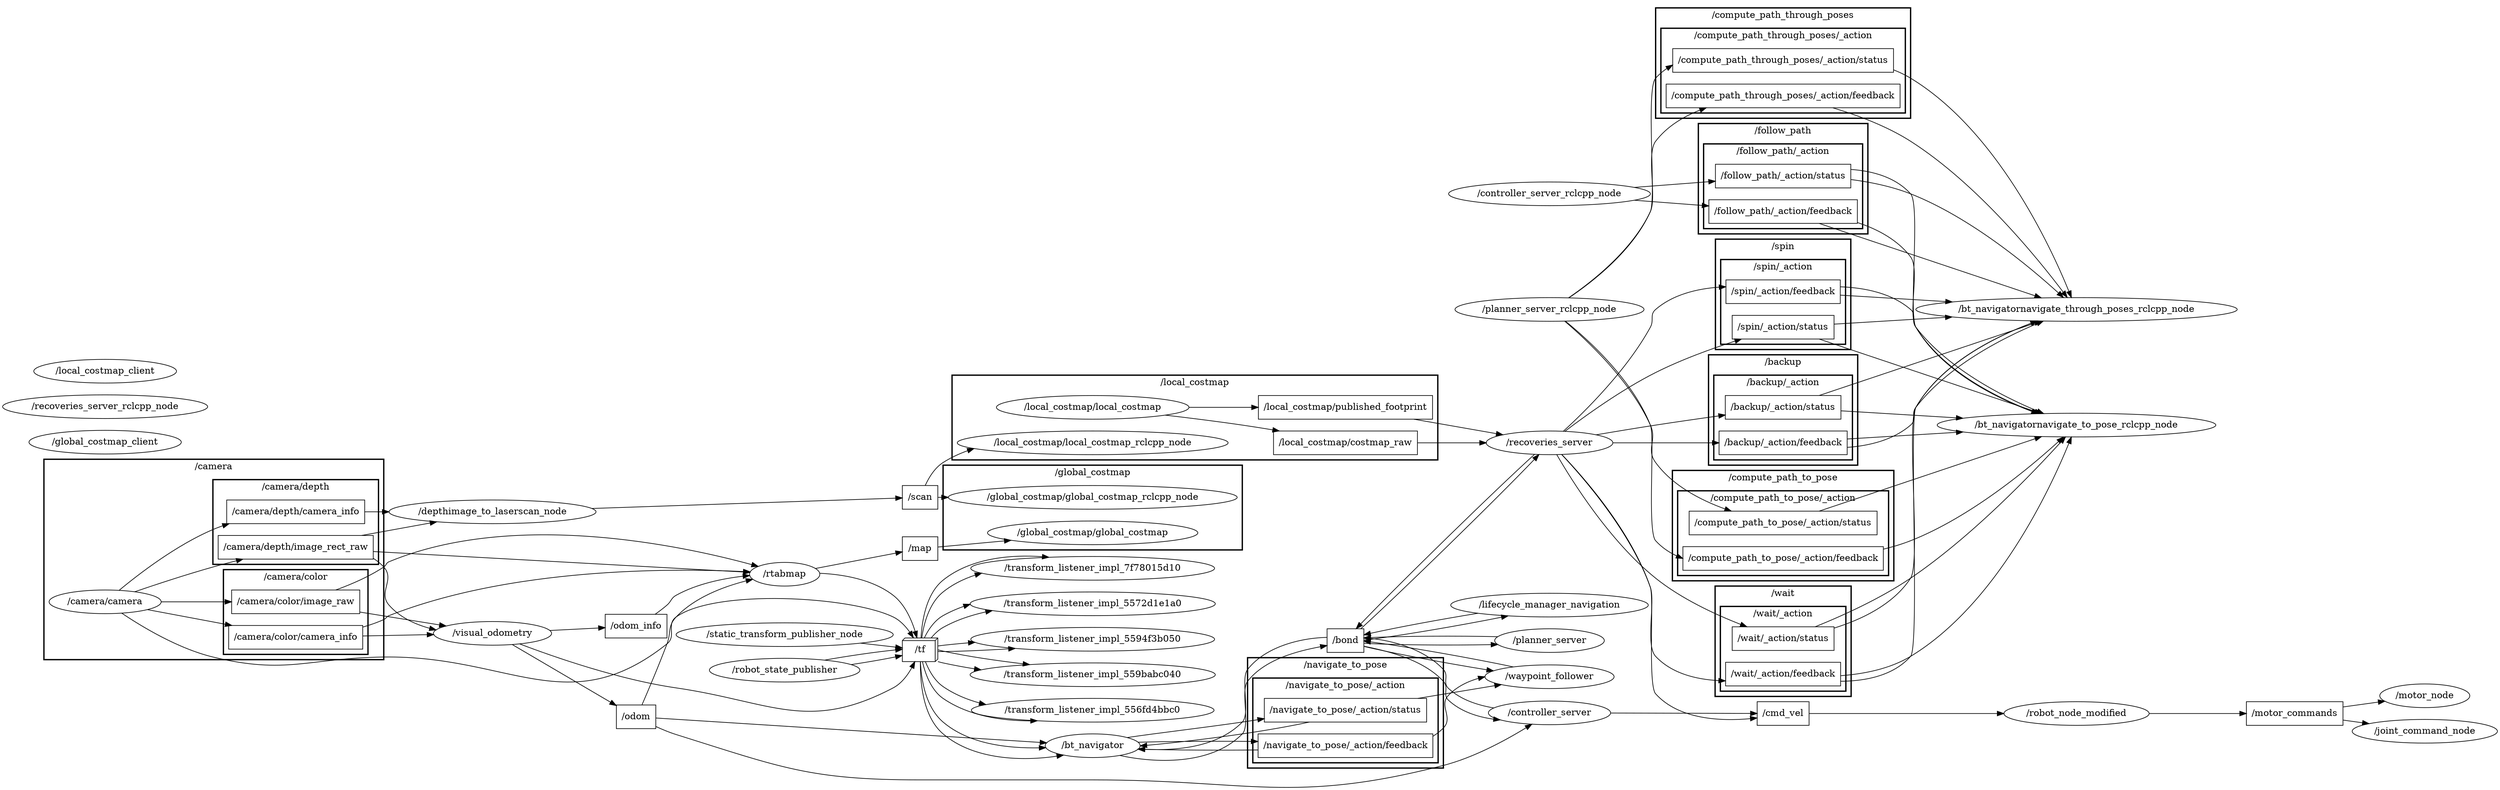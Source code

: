digraph graphname {
	graph [bb="0,0,3795.6,1399.3",
		compound=True,
		rank=same,
		rankdir=LR,
		ranksep=0.2
	];
	node [label="\N"];
	subgraph cluster___navigate_to_pose {
		graph [bb="1894.1,100.25,2192.1,268.25",
			compound=True,
			label="/navigate_to_pose",
			lheight=0.21,
			lp="2043.1,256.75",
			lwidth=1.76,
			rank=same,
			rankdir=LR,
			ranksep=0.2,
			style=bold
		];
		subgraph cluster___navigate_to_pose___action {
			graph [bb="1902.1,108.25,2184.1,237.25",
				compound=True,
				label="/navigate_to_pose/_action",
				lheight=0.21,
				lp="2043.1,225.75",
				lwidth=2.53,
				rank=same,
				rankdir=LR,
				ranksep=0.2,
				style=bold
			];
			t___navigate_to_pose___action__status	[URL=topic_3A__navigate_to_pose___action__status,
				height=0.5,
				label="/navigate_to_pose/_action/status",
				pos="2043.1,188.25",
				shape=box,
				tooltip="topic:/navigate_to_pose/_action/status",
				width=3.4306];
			t___navigate_to_pose___action__feedback	[URL=topic_3A__navigate_to_pose___action__feedback,
				height=0.5,
				label="/navigate_to_pose/_action/feedback",
				pos="2043.1,134.25",
				shape=box,
				tooltip="topic:/navigate_to_pose/_action/feedback",
				width=3.6944];
		}
	}
	subgraph cluster___backup {
		graph [bb="2595.3,519.25,2822.3,687.25",
			compound=True,
			label="/backup",
			lheight=0.21,
			lp="2708.8,675.75",
			lwidth=0.78,
			rank=same,
			rankdir=LR,
			ranksep=0.2,
			style=bold
		];
		subgraph cluster___backup___action {
			graph [bb="2603.3,527.25,2814.3,656.25",
				compound=True,
				label="/backup/_action",
				lheight=0.21,
				lp="2708.8,644.75",
				lwidth=1.54,
				rank=same,
				rankdir=LR,
				ranksep=0.2,
				style=bold
			];
			t___backup___action__status	[URL=topic_3A__backup___action__status,
				height=0.5,
				label="/backup/_action/status",
				pos="2708.8,607.25",
				shape=box,
				tooltip="topic:/backup/_action/status",
				width=2.4444];
			t___backup___action__feedback	[URL=topic_3A__backup___action__feedback,
				height=0.5,
				label="/backup/_action/feedback",
				pos="2708.8,553.25",
				shape=box,
				tooltip="topic:/backup/_action/feedback",
				width=2.7083];
		}
	}
	subgraph cluster___camera {
		graph [bb="62.844,283.25,579.97,588.25",
			compound=True,
			label="/camera",
			lheight=0.21,
			lp="321.41,576.75",
			lwidth=0.81,
			rank=same,
			rankdir=LR,
			ranksep=0.2,
			style=bold
		];
		subgraph cluster___camera__color {
			graph [bb="335.97,291.25,555.97,420.25",
				compound=True,
				label="/camera/color",
				lheight=0.21,
				lp="445.97,408.75",
				lwidth=1.35,
				rank=same,
				rankdir=LR,
				ranksep=0.2,
				style=bold
			];
			t___camera__color__camera_info	[URL=topic_3A__camera__color__camera_info,
				height=0.5,
				label="/camera/color/camera_info",
				pos="445.97,317.25",
				shape=box,
				tooltip="topic:/camera/color/camera_info",
				width=2.8333];
			t___camera__color__image_raw	[URL=topic_3A__camera__color__image_raw,
				height=0.5,
				label="/camera/color/image_raw",
				pos="445.97,371.25",
				shape=box,
				tooltip="topic:/camera/color/image_raw",
				width=2.7083];
		}
		subgraph cluster___camera__depth {
			graph [bb="319.97,428.25,571.97,557.25",
				compound=True,
				label="/camera/depth",
				lheight=0.21,
				lp="445.97,545.75",
				lwidth=1.43,
				rank=same,
				rankdir=LR,
				ranksep=0.2,
				style=bold
			];
			t___camera__depth__image_rect_raw	[URL=topic_3A__camera__depth__image_rect_raw,
				height=0.5,
				label="/camera/depth/image_rect_raw",
				pos="445.97,454.25",
				shape=box,
				tooltip="topic:/camera/depth/image_rect_raw",
				width=3.2778];
			t___camera__depth__camera_info	[URL=topic_3A__camera__depth__camera_info,
				height=0.5,
				label="/camera/depth/camera_info",
				pos="445.97,508.25",
				shape=box,
				tooltip="topic:/camera/depth/camera_info",
				width=2.9167];
		}
		n___camera__camera	[URL=__camera__camera,
			height=0.5,
			label="/camera/camera",
			pos="155.99,371.25",
			shape=ellipse,
			tooltip="/camera/camera",
			width=2.3651];
		n___camera__camera -> t___camera__color__camera_info	[edgetooltip="Publisher\nnode_name: /camera/camera\ntopic_name: /camera/color/camera_info\nQoS settings\n- reliability: reliable\n- durability: volatile\n- lifespan: 9223372036854775807 ns\n- deadline: 9223372036854775807 ns\n- liveliness: automatic\n- liveliness_lease_duration: 9223372036854775807 ns\n- avoid_ros_namespace_conventions: False",
			penwidth=1,
			pos="e,348.78,335.29 220.19,359.4 254.91,352.89 298.9,344.64 338.75,337.17"];
		n___camera__camera -> t___camera__color__image_raw	[edgetooltip="Publisher\nnode_name: /camera/camera\ntopic_name: /camera/color/image_raw\nQoS settings\n- reliability: reliable\n- durability: volatile\n- lifespan: 9223372036854775807 ns\n- deadline: 9223372036854775807 ns\n- liveliness: automatic\n- liveliness_lease_duration: 9223372036854775807 ns\n- avoid_ros_namespace_conventions: False",
			penwidth=1,
			pos="e,348.36,371.25 241.45,371.25 271.7,371.25 306.2,371.25 338.1,371.25"];
		n___camera__camera -> t___camera__depth__image_rect_raw	[edgetooltip="Publisher\nnode_name: /camera/camera\ntopic_name: /camera/depth/image_rect_raw\nQoS settings\n- reliability: reliable\n- durability: volatile\n- lifespan: 9223372036854775807 ns\n- deadline: 9223372036854775807 ns\n- liveliness: automatic\n- liveliness_lease_duration: 9223372036854775807 ns\n- avoid_ros_namespace_conventions: False",
			penwidth=1,
			pos="e,365.71,436.23 200.97,386.6 233.61,397.73 279.31,412.78 319.97,424.25 331.47,427.5 343.62,430.69 355.65,433.72"];
		n___camera__camera -> t___camera__depth__camera_info	[edgetooltip="Publisher\nnode_name: /camera/camera\ntopic_name: /camera/depth/camera_info\nQoS settings\n- reliability: reliable\n- durability: volatile\n- lifespan: 9223372036854775807 ns\n- deadline: 9223372036854775807 ns\n- liveliness: automatic\n- liveliness_lease_duration: 9223372036854775807 ns\n- avoid_ros_namespace_conventions: False",
			penwidth=1,
			pos="e,344.63,490.16 177.59,389.03 207.12,413.54 264.08,457.41 319.97,481.25 324.76,483.3 329.73,485.19 334.79,486.95"];
	}
	subgraph cluster___local_costmap {
		graph [bb="1444.4,497.25,2183.6,626.25",
			compound=True,
			label="/local_costmap",
			lheight=0.21,
			lp="1814,614.75",
			lwidth=1.46,
			rank=same,
			rankdir=LR,
			ranksep=0.2,
			style=bold
		];
		t___local_costmap__costmap_raw	[URL=topic_3A__local_costmap__costmap_raw,
			height=0.5,
			label="/local_costmap/costmap_raw",
			pos="2043.1,523.25",
			shape=box,
			tooltip="topic:/local_costmap/costmap_raw",
			width=3.0417];
		t___local_costmap__published_footprint	[URL=topic_3A__local_costmap__published_footprint,
			height=0.5,
			label="/local_costmap/published_footprint",
			pos="2043.1,577.25",
			shape=box,
			tooltip="topic:/local_costmap/published_footprint",
			width=3.6806];
		n___local_costmap__local_costmap	[URL=__local_costmap__local_costmap,
			height=0.5,
			label="/local_costmap/local_costmap",
			pos="1658.4,577.25",
			shape=ellipse,
			tooltip="/local_costmap/local_costmap",
			width=4.0621];
		n___local_costmap__local_costmap -> t___local_costmap__costmap_raw	[edgetooltip="Publisher\nnode_name: /local_costmap/local_costmap\ntopic_name: /local_costmap/costmap_raw\nQoS settings\n- reliability: reliable\n- durability: transient_local\n- lifespan: 9223372036854775807 ns\n- deadline: 9223372036854775807 ns\n- liveliness: automatic\n- liveliness_lease_duration: 9223372036854775807 ns\n- avoid_ros_namespace_conventions: False",
			penwidth=1,
			pos="e,1942.3,541.32 1768.8,565.41 1806.1,561.05 1847.9,555.82 1886.1,550.25 1901,548.07 1916.7,545.58 1932.2,543.02"];
		n___local_costmap__local_costmap -> t___local_costmap__published_footprint	[edgetooltip="Publisher\nnode_name: /local_costmap/local_costmap\ntopic_name: /local_costmap/published_footprint\nQoS settings\n- reliability: reliable\n- durability: volatile\n- lifespan: 9223372036854775807 ns\n- deadline: 9223372036854775807 ns\n- liveliness: automatic\n- liveliness_lease_duration: 9223372036854775807 ns\n- avoid_ros_namespace_conventions: False",
			penwidth=1,
			pos="e,1910.3,577.25 1804.9,577.25 1836.2,577.25 1869.2,577.25 1900.3,577.25"];
		n___local_costmap__local_costmap_rclcpp_node	[URL=__local_costmap__local_costmap_rclcpp_node,
			height=0.5,
			label="/local_costmap/local_costmap_rclcpp_node",
			pos="1658.4,523.25",
			shape=ellipse,
			tooltip="/local_costmap/local_costmap_rclcpp_node",
			width=5.7231];
	}
	subgraph cluster___wait {
		graph [bb="2605.3,871.25,2812.3,1039.3",
			compound=True,
			label="/wait",
			lheight=0.21,
			lp="2708.8,1027.8",
			lwidth=0.50,
			rank=same,
			rankdir=LR,
			ranksep=0.2,
			style=bold
		];
		subgraph cluster___wait___action {
			graph [bb="2613.3,879.25,2804.3,1008.3",
				compound=True,
				label="/wait/_action",
				lheight=0.21,
				lp="2708.8,996.75",
				lwidth=1.26,
				rank=same,
				rankdir=LR,
				ranksep=0.2,
				style=bold
			];
			t___wait___action__status	[URL=topic_3A__wait___action__status,
				height=0.5,
				label="/wait/_action/status",
				pos="2708.8,959.25",
				shape=box,
				tooltip="topic:/wait/_action/status",
				width=2.1528];
			t___wait___action__feedback	[URL=topic_3A__wait___action__feedback,
				height=0.5,
				label="/wait/_action/feedback",
				pos="2708.8,905.25",
				shape=box,
				tooltip="topic:/wait/_action/feedback",
				width=2.4306];
		}
	}
	subgraph cluster___compute_path_through_poses {
		graph [bb="2514.8,695.25,2902.8,863.25",
			compound=True,
			label="/compute_path_through_poses",
			lheight=0.21,
			lp="2708.8,851.75",
			lwidth=3.01,
			rank=same,
			rankdir=LR,
			ranksep=0.2,
			style=bold
		];
		subgraph cluster___compute_path_through_poses___action {
			graph [bb="2522.8,703.25,2894.8,832.25",
				compound=True,
				label="/compute_path_through_poses/_action",
				lheight=0.21,
				lp="2708.8,820.75",
				lwidth=3.76,
				rank=same,
				rankdir=LR,
				ranksep=0.2,
				style=bold
			];
			t___compute_path_through_poses___action__status	[URL=topic_3A__compute_path_through_poses___action__status,
				height=0.5,
				label="/compute_path_through_poses/_action/status",
				pos="2708.8,783.25",
				shape=box,
				tooltip="topic:/compute_path_through_poses/_action/status",
				width=4.6667];
			t___compute_path_through_poses___action__feedback	[URL=topic_3A__compute_path_through_poses___action__feedback,
				height=0.5,
				label="/compute_path_through_poses/_action/feedback",
				pos="2708.8,729.25",
				shape=box,
				tooltip="topic:/compute_path_through_poses/_action/feedback",
				width=4.9444];
		}
	}
	subgraph cluster___follow_path {
		graph [bb="2579.8,1047.3,2837.8,1215.3",
			compound=True,
			label="/follow_path",
			lheight=0.21,
			lp="2708.8,1203.8",
			lwidth=1.21,
			rank=same,
			rankdir=LR,
			ranksep=0.2,
			style=bold
		];
		subgraph cluster___follow_path___action {
			graph [bb="2587.8,1055.3,2829.8,1184.3",
				compound=True,
				label="/follow_path/_action",
				lheight=0.21,
				lp="2708.8,1172.8",
				lwidth=1.97,
				rank=same,
				rankdir=LR,
				ranksep=0.2,
				style=bold
			];
			t___follow_path___action__status	[URL=topic_3A__follow_path___action__status,
				height=0.5,
				label="/follow_path/_action/status",
				pos="2708.8,1135.3",
				shape=box,
				tooltip="topic:/follow_path/_action/status",
				width=2.8611];
			t___follow_path___action__feedback	[URL=topic_3A__follow_path___action__feedback,
				height=0.5,
				label="/follow_path/_action/feedback",
				pos="2708.8,1081.3",
				shape=box,
				tooltip="topic:/follow_path/_action/feedback",
				width=3.1389];
		}
	}
	subgraph cluster___spin {
		graph [bb="2605.8,343.25,2811.8,511.25",
			compound=True,
			label="/spin",
			lheight=0.21,
			lp="2708.8,499.75",
			lwidth=0.49,
			rank=same,
			rankdir=LR,
			ranksep=0.2,
			style=bold
		];
		subgraph cluster___spin___action {
			graph [bb="2613.8,351.25,2803.8,480.25",
				compound=True,
				label="/spin/_action",
				lheight=0.21,
				lp="2708.8,468.75",
				lwidth=1.25,
				rank=same,
				rankdir=LR,
				ranksep=0.2,
				style=bold
			];
			t___spin___action__feedback	[URL=topic_3A__spin___action__feedback,
				height=0.5,
				label="/spin/_action/feedback",
				pos="2708.8,431.25",
				shape=box,
				tooltip="topic:/spin/_action/feedback",
				width=2.4167];
			t___spin___action__status	[URL=topic_3A__spin___action__status,
				height=0.5,
				label="/spin/_action/status",
				pos="2708.8,377.25",
				shape=box,
				tooltip="topic:/spin/_action/status",
				width=2.1528];
		}
	}
	subgraph cluster___compute_path_to_pose {
		graph [bb="2540.3,1223.3,2877.3,1391.3",
			compound=True,
			label="/compute_path_to_pose",
			lheight=0.21,
			lp="2708.8,1379.8",
			lwidth=2.31,
			rank=same,
			rankdir=LR,
			ranksep=0.2,
			style=bold
		];
		subgraph cluster___compute_path_to_pose___action {
			graph [bb="2548.3,1231.3,2869.3,1360.3",
				compound=True,
				label="/compute_path_to_pose/_action",
				lheight=0.21,
				lp="2708.8,1348.8",
				lwidth=3.07,
				rank=same,
				rankdir=LR,
				ranksep=0.2,
				style=bold
			];
			t___compute_path_to_pose___action__status	[URL=topic_3A__compute_path_to_pose___action__status,
				height=0.5,
				label="/compute_path_to_pose/_action/status",
				pos="2708.8,1311.3",
				shape=box,
				tooltip="topic:/compute_path_to_pose/_action/status",
				width=3.9722];
			t___compute_path_to_pose___action__feedback	[URL=topic_3A__compute_path_to_pose___action__feedback,
				height=0.5,
				label="/compute_path_to_pose/_action/feedback",
				pos="2708.8,1257.3",
				shape=box,
				tooltip="topic:/compute_path_to_pose/_action/feedback",
				width=4.2361];
		}
	}
	subgraph cluster___global_costmap {
		graph [bb="1430.7,360.25,1886.1,489.25",
			compound=True,
			label="/global_costmap",
			lheight=0.21,
			lp="1658.4,477.75",
			lwidth=1.60,
			rank=same,
			rankdir=LR,
			ranksep=0.2,
			style=bold
		];
		n___global_costmap__global_costmap	[URL=__global_costmap__global_costmap,
			height=0.5,
			label="/global_costmap/global_costmap",
			pos="1658.4,386.25",
			shape=ellipse,
			tooltip="/global_costmap/global_costmap",
			width=4.4413];
		n___global_costmap__global_costmap_rclcpp_node	[URL=__global_costmap__global_costmap_rclcpp_node,
			height=0.5,
			label="/global_costmap/global_costmap_rclcpp_node",
			pos="1658.4,440.25",
			shape=ellipse,
			tooltip="/global_costmap/global_costmap_rclcpp_node",
			width=6.1022];
	}
	n___bt_navigator	[URL=__bt_navigator,
		height=0.5,
		label="/bt_navigator",
		pos="1658.4,290.25",
		shape=ellipse,
		tooltip="/bt_navigator",
		width=2.004];
	t___navigate_to_pose___action__status -> n___bt_navigator	[edgetooltip="Subscription\nnode_name: /bt_navigator\ntopic_name: /navigate_to_pose/_action/status\nQoS settings\n- reliability: reliable\n- durability: transient_local\n- lifespan: 9223372036854775807 ns\n- deadline: 9223372036854775807 ns\n- liveliness: automatic\n- liveliness_lease_duration: 9223372036854775807 ns\n- avoid_ros_namespace_conventions: False",
		penwidth=1,
		pos="e,1720.6,280.99 1998.6,206.39 1968.1,221.77 1925.9,242.66 1886.1,254.25 1835.3,269.04 1775.9,275.74 1730.6,280.05"];
	n___waypoint_follower	[URL=__waypoint_follower,
		height=0.5,
		label="/waypoint_follower",
		pos="2353.5,186.25",
		shape=ellipse,
		tooltip="/waypoint_follower",
		width=2.7261];
	t___navigate_to_pose___action__status -> n___waypoint_follower	[edgetooltip="Subscription\nnode_name: /waypoint_follower\ntopic_name: /navigate_to_pose/_action/status\nQoS settings\n- reliability: reliable\n- durability: transient_local\n- lifespan: 9223372036854775807 ns\n- deadline: 9223372036854775807 ns\n- liveliness: automatic\n- liveliness_lease_duration: 9223372036854775807 ns\n- avoid_ros_namespace_conventions: False",
		penwidth=1,
		pos="e,2255.3,186.88 2166.8,187.46 2192.7,187.29 2219.7,187.11 2245,186.95"];
	t___navigate_to_pose___action__feedback -> n___bt_navigator	[edgetooltip="Subscription\nnode_name: /bt_navigator\ntopic_name: /navigate_to_pose/_action/feedback\nQoS settings\n- reliability: reliable\n- durability: volatile\n- lifespan: 9223372036854775807 ns\n- deadline: 9223372036854775807 ns\n- liveliness: automatic\n- liveliness_lease_duration: 9223372036854775807 ns\n- avoid_ros_namespace_conventions: False",
		penwidth=1,
		pos="e,1727.6,295.42 1910,138.86 1904.2,142.59 1898.8,147.02 1894.1,152.25 1878.8,169.13 1901.8,237.86 1886.1,254.25 1848.8,293.09 1787.2,298.31 1737.6,296"];
	t___navigate_to_pose___action__feedback -> n___waypoint_follower	[edgetooltip="Subscription\nnode_name: /waypoint_follower\ntopic_name: /navigate_to_pose/_action/feedback\nQoS settings\n- reliability: reliable\n- durability: volatile\n- lifespan: 9223372036854775807 ns\n- deadline: 9223372036854775807 ns\n- liveliness: automatic\n- liveliness_lease_duration: 9223372036854775807 ns\n- avoid_ros_namespace_conventions: False",
		penwidth=1,
		pos="e,2280.5,174.12 2151.1,152.29 2190.2,158.89 2233.8,166.24 2270.4,172.41"];
	n___bt_navigatornavigate_to_pose_rclcpp_node	[URL=__bt_navigatornavigate_to_pose_rclcpp_node,
		height=0.5,
		label="/bt_navigatornavigate_to_pose_rclcpp_node",
		pos="3155.2,932.25",
		shape=ellipse,
		tooltip="/bt_navigatornavigate_to_pose_rclcpp_node",
		width=5.8856];
	t___backup___action__status -> n___bt_navigatornavigate_to_pose_rclcpp_node	[edgetooltip="Subscription\nnode_name: /bt_navigatornavigate_to_pose_rclcpp_node\ntopic_name: /backup/_action/status\nQoS settings\n- reliability: reliable\n- durability: transient_local\n- lifespan: 9223372036854775807 ns\n- deadline: 9223372036854775807 ns\n- liveliness: automatic\n- liveliness_lease_duration: 9223372036854775807 ns\n- avoid_ros_namespace_conventions: False",
		penwidth=1,
		pos="e,3098.7,914.86 2789.8,625.33 2830.4,638.78 2876.5,661.54 2902.8,699.25 2924.3,729.98 2891,751.44 2910.8,783.25 2951.4,848.2 3031.7,889.04 3089,911.2"];
	n___bt_navigatornavigate_through_poses_rclcpp_node	[URL=__bt_navigatornavigate_through_poses_rclcpp_node,
		height=0.5,
		label="/bt_navigatornavigate_through_poses_rclcpp_node",
		pos="3155.2,756.25",
		shape=ellipse,
		tooltip="/bt_navigatornavigate_through_poses_rclcpp_node",
		width=6.7883];
	t___backup___action__status -> n___bt_navigatornavigate_through_poses_rclcpp_node	[edgetooltip="Subscription\nnode_name: /bt_navigatornavigate_through_poses_rclcpp_node\ntopic_name: /backup/_action/status\nQoS settings\n- reliability: reliable\n- durability: transient_local\n- lifespan: 9223372036854775807 ns\n- deadline: 9223372036854775807 ns\n- liveliness: automatic\n- liveliness_lease_duration: 9223372036854775807 ns\n- avoid_ros_namespace_conventions: False",
		penwidth=1,
		pos="e,3101.6,738.6 2763.9,625.37 2846.7,653.15 3004.6,706.09 3092.1,735.41"];
	t___backup___action__feedback -> n___bt_navigatornavigate_to_pose_rclcpp_node	[edgetooltip="Subscription\nnode_name: /bt_navigatornavigate_to_pose_rclcpp_node\ntopic_name: /backup/_action/feedback\nQoS settings\n- reliability: reliable\n- durability: volatile\n- lifespan: 9223372036854775807 ns\n- deadline: 9223372036854775807 ns\n- liveliness: automatic\n- liveliness_lease_duration: 9223372036854775807 ns\n- avoid_ros_namespace_conventions: False",
		penwidth=1,
		pos="e,3096.8,914.93 2806.4,542.82 2841.7,544.51 2878.8,553.73 2902.8,580.25 2918,596.99 2899.4,763.78 2910.8,783.25 2949.4,849.04 3029.6,889.58 3087.4,911.45"];
	t___backup___action__feedback -> n___bt_navigatornavigate_through_poses_rclcpp_node	[edgetooltip="Subscription\nnode_name: /bt_navigatornavigate_through_poses_rclcpp_node\ntopic_name: /backup/_action/feedback\nQoS settings\n- reliability: reliable\n- durability: volatile\n- lifespan: 9223372036854775807 ns\n- deadline: 9223372036854775807 ns\n- liveliness: automatic\n- liveliness_lease_duration: 9223372036854775807 ns\n- avoid_ros_namespace_conventions: False",
		penwidth=1,
		pos="e,3135.3,738.08 2806.4,557.77 2837.9,561.59 2872.6,568.36 2902.8,580.25 2994.3,616.25 3084.5,691.79 3127.8,731.17"];
	n___visual_odometry	[URL=__visual_odometry,
		height=0.5,
		label="/visual_odometry",
		pos="745.26,328.25",
		shape=ellipse,
		tooltip="/visual_odometry",
		width=2.4914];
	t___camera__color__camera_info -> n___visual_odometry	[edgetooltip="Subscription\nnode_name: /visual_odometry\ntopic_name: /camera/color/camera_info\nQoS settings\n- reliability: reliable\n- durability: volatile\n- lifespan: 9223372036854775807 ns\n- deadline: 9223372036854775807 ns\n- liveliness: automatic\n- liveliness_lease_duration: 9223372036854775807 ns\n- avoid_ros_namespace_conventions: False",
		penwidth=1,
		pos="e,656.88,325.02 548.03,320.99 579.93,322.17 615.1,323.47 646.74,324.64"];
	n___rtabmap	[URL=__rtabmap,
		height=0.5,
		label="/rtabmap",
		pos="1189.6,386.25",
		shape=ellipse,
		tooltip="/rtabmap",
		width=1.4804];
	t___camera__color__camera_info -> n___rtabmap	[edgetooltip="Subscription\nnode_name: /rtabmap\ntopic_name: /camera/color/camera_info\nQoS settings\n- reliability: reliable\n- durability: volatile\n- lifespan: 9223372036854775807 ns\n- deadline: 9223372036854775807 ns\n- liveliness: automatic\n- liveliness_lease_duration: 9223372036854775807 ns\n- avoid_ros_namespace_conventions: False",
		penwidth=1,
		pos="e,1136.9,389.17 548.17,329.42 559.39,333.17 570.26,338.01 579.97,344.25 585.06,347.52 582.66,352.37 587.97,355.25 679.45,404.85 992.57,396.01 1126.8,389.66"];
	t___camera__color__image_raw -> n___visual_odometry	[edgetooltip="Subscription\nnode_name: /visual_odometry\ntopic_name: /camera/color/image_raw\nQoS settings\n- reliability: reliable\n- durability: volatile\n- lifespan: 9223372036854775807 ns\n- deadline: 9223372036854775807 ns\n- liveliness: automatic\n- liveliness_lease_duration: 9223372036854775807 ns\n- avoid_ros_namespace_conventions: False",
		penwidth=1,
		pos="e,671.77,338.74 543.49,357.29 581.62,351.78 624.98,345.51 661.62,340.21"];
	t___camera__color__image_raw -> n___rtabmap	[edgetooltip="Subscription\nnode_name: /rtabmap\ntopic_name: /camera/color/image_raw\nQoS settings\n- reliability: reliable\n- durability: volatile\n- lifespan: 9223372036854775807 ns\n- deadline: 9223372036854775807 ns\n- liveliness: automatic\n- liveliness_lease_duration: 9223372036854775807 ns\n- avoid_ros_namespace_conventions: False",
		penwidth=1,
		pos="e,1138.6,391.61 520.45,389.3 542.06,393.81 565.84,398 587.97,400.25 785.01,420.31 1020.2,402.91 1128.5,392.59"];
	t___camera__depth__image_rect_raw -> n___visual_odometry	[edgetooltip="Subscription\nnode_name: /visual_odometry\ntopic_name: /camera/depth/image_rect_raw\nQoS settings\n- reliability: reliable\n- durability: volatile\n- lifespan: 9223372036854775807 ns\n- deadline: 9223372036854775807 ns\n- liveliness: automatic\n- liveliness_lease_duration: 9223372036854775807 ns\n- avoid_ros_namespace_conventions: False",
		penwidth=1,
		pos="e,699.28,343.87 559.62,436.19 566.82,432.84 573.69,428.9 579.97,424.25 585.73,419.99 582.81,415.23 587.97,410.25 616.98,382.27 657.43,361.4 689.91,347.72"];
	t___camera__depth__image_rect_raw -> n___rtabmap	[edgetooltip="Subscription\nnode_name: /rtabmap\ntopic_name: /camera/depth/image_rect_raw\nQoS settings\n- reliability: reliable\n- durability: volatile\n- lifespan: 9223372036854775807 ns\n- deadline: 9223372036854775807 ns\n- liveliness: automatic\n- liveliness_lease_duration: 9223372036854775807 ns\n- avoid_ros_namespace_conventions: False",
		penwidth=1,
		pos="e,1137.7,390.92 564.08,443.52 723.89,428.86 1004.5,403.14 1127.7,391.84"];
	n___depthimage_to_laserscan_node	[URL=__depthimage_to_laserscan_node,
		height=0.5,
		label="/depthimage_to_laserscan_node",
		pos="745.26,508.25",
		shape=ellipse,
		tooltip="/depthimage_to_laserscan_node",
		width=4.3691];
	t___camera__depth__image_rect_raw -> n___depthimage_to_laserscan_node	[edgetooltip="Subscription\nnode_name: /depthimage_to_laserscan_node\ntopic_name: /camera/depth/image_rect_raw\nQoS settings\n- reliability: reliable\n- durability: volatile\n- lifespan: 9223372036854775807 ns\n- deadline: 9223372036854775807 ns\n- liveliness: automatic\n- liveliness_lease_duration: 9223372036854775807 ns\n- avoid_ros_namespace_conventions: False",
		penwidth=1,
		pos="e,660.34,493.01 546.38,472.31 579.88,478.39 617.14,485.16 650.21,491.17"];
	t___camera__depth__camera_info -> n___depthimage_to_laserscan_node	[edgetooltip="Subscription\nnode_name: /depthimage_to_laserscan_node\ntopic_name: /camera/depth/camera_info\nQoS settings\n- reliability: reliable\n- durability: volatile\n- lifespan: 9223372036854775807 ns\n- deadline: 9223372036854775807 ns\n- liveliness: automatic\n- liveliness_lease_duration: 9223372036854775807 ns\n- avoid_ros_namespace_conventions: False",
		penwidth=1,
		pos="e,587.9,508.25 551.37,508.25 560,508.25 568.85,508.25 577.78,508.25"];
	n_n__tf	[URL=topic_3A__tf,
		height=0.5,
		label="/tf",
		pos="1395.7,182.25",
		shape=box3d,
		tooltip="topic:/tf",
		width=0.75];
	n___camera__camera -> n_n__tf	[penwidth=1,
		pos="e,1385,164.08 178.08,353.66 251.25,294.47 502.93,106.25 744.26,106.25 744.26,106.25 744.26,106.25 964.54,106.25 1138.4,106.25 1200.3,53.35 1354.7,133.25 1364.5,138.33 1372.8,146.97 1379.2,155.59"];
	n___recoveries_server	[URL=__recoveries_server,
		height=0.5,
		label="/recoveries_server",
		pos="2353.5,523.25",
		shape=ellipse,
		tooltip="/recoveries_server",
		width=2.672];
	t___local_costmap__costmap_raw -> n___recoveries_server	[edgetooltip="Subscription\nnode_name: /recoveries_server\ntopic_name: /local_costmap/costmap_raw\nQoS settings\n- reliability: reliable\n- durability: transient_local\n- lifespan: 9223372036854775807 ns\n- deadline: 9223372036854775807 ns\n- liveliness: automatic\n- liveliness_lease_duration: 9223372036854775807 ns\n- avoid_ros_namespace_conventions: False",
		penwidth=1,
		pos="e,2257,523.25 2152.8,523.25 2183.3,523.25 2216.5,523.25 2246.8,523.25"];
	t___local_costmap__published_footprint -> n___recoveries_server	[edgetooltip="Subscription\nnode_name: /recoveries_server\ntopic_name: /local_costmap/published_footprint\nQoS settings\n- reliability: reliable\n- durability: volatile\n- lifespan: 9223372036854775807 ns\n- deadline: 9223372036854775807 ns\n- liveliness: automatic\n- liveliness_lease_duration: 9223372036854775807 ns\n- avoid_ros_namespace_conventions: False",
		penwidth=1,
		pos="e,2282.5,535.5 2147.2,559.2 2188,552.05 2234.2,543.96 2272.5,537.26"];
	t___wait___action__status -> n___bt_navigatornavigate_to_pose_rclcpp_node	[edgetooltip="Subscription\nnode_name: /bt_navigatornavigate_to_pose_rclcpp_node\ntopic_name: /wait/_action/status\nQoS settings\n- reliability: reliable\n- durability: transient_local\n- lifespan: 9223372036854775807 ns\n- deadline: 9223372036854775807 ns\n- liveliness: automatic\n- liveliness_lease_duration: 9223372036854775807 ns\n- avoid_ros_namespace_conventions: False",
		penwidth=1,
		pos="e,2982.3,942.7 2786.5,954.6 2837.6,951.49 2907.1,947.27 2972,943.33"];
	t___wait___action__status -> n___bt_navigatornavigate_through_poses_rclcpp_node	[edgetooltip="Subscription\nnode_name: /bt_navigatornavigate_through_poses_rclcpp_node\ntopic_name: /wait/_action/status\nQoS settings\n- reliability: reliable\n- durability: transient_local\n- lifespan: 9223372036854775807 ns\n- deadline: 9223372036854775807 ns\n- liveliness: automatic\n- liveliness_lease_duration: 9223372036854775807 ns\n- avoid_ros_namespace_conventions: False",
		penwidth=1,
		pos="e,3104.7,773.96 2786.5,966.95 2825.5,966.7 2871.3,959.41 2902.8,932.25 2912.3,924.09 2903.2,915.18 2910.8,905.25 2958.5,843.22 3039.9,801.03 3095.4,777.8"];
	t___wait___action__feedback -> n___bt_navigatornavigate_to_pose_rclcpp_node	[edgetooltip="Subscription\nnode_name: /bt_navigatornavigate_to_pose_rclcpp_node\ntopic_name: /wait/_action/feedback\nQoS settings\n- reliability: reliable\n- durability: volatile\n- lifespan: 9223372036854775807 ns\n- deadline: 9223372036854775807 ns\n- liveliness: automatic\n- liveliness_lease_duration: 9223372036854775807 ns\n- avoid_ros_namespace_conventions: False",
		penwidth=1,
		pos="e,2982.2,921.8 2796.6,910.52 2846.6,913.56 2911.4,917.5 2972.1,921.19"];
	t___wait___action__feedback -> n___bt_navigatornavigate_through_poses_rclcpp_node	[edgetooltip="Subscription\nnode_name: /bt_navigatornavigate_through_poses_rclcpp_node\ntopic_name: /wait/_action/feedback\nQoS settings\n- reliability: reliable\n- durability: volatile\n- lifespan: 9223372036854775807 ns\n- deadline: 9223372036854775807 ns\n- liveliness: automatic\n- liveliness_lease_duration: 9223372036854775807 ns\n- avoid_ros_namespace_conventions: False",
		penwidth=1,
		pos="e,3101.6,773.9 2763.9,887.13 2846.7,859.36 3004.6,806.42 3092.1,777.1"];
	t___compute_path_through_poses___action__status -> n___bt_navigatornavigate_through_poses_rclcpp_node	[edgetooltip="Subscription\nnode_name: /bt_navigatornavigate_through_poses_rclcpp_node\ntopic_name: /compute_path_through_poses/_action/status\nQoS settings\n- reliability: reliable\n- durability: transient_local\n- lifespan: 9223372036854775807 ns\n- deadline: 9223372036854775807 ns\n- liveliness: automatic\n- liveliness_lease_duration: 9223372036854775807 ns\n- avoid_ros_namespace_conventions: False",
		penwidth=1,
		pos="e,2966.3,767.67 2876.9,773.1 2902.8,771.53 2929.7,769.9 2956.2,768.29"];
	t___compute_path_through_poses___action__feedback -> n___bt_navigatornavigate_through_poses_rclcpp_node	[edgetooltip="Subscription\nnode_name: /bt_navigatornavigate_through_poses_rclcpp_node\ntopic_name: /compute_path_through_poses/_action/feedback\nQoS settings\n- reliability: reliable\n- durability: volatile\n- lifespan: 9223372036854775807 ns\n- deadline: 9223372036854775807 ns\n- liveliness: automatic\n- liveliness_lease_duration: 9223372036854775807 ns\n- avoid_ros_namespace_conventions: False",
		penwidth=1,
		pos="e,2966.2,744.83 2887.1,740.02 2909.7,741.4 2933,742.81 2956,744.21"];
	t___follow_path___action__status -> n___bt_navigatornavigate_to_pose_rclcpp_node	[edgetooltip="Subscription\nnode_name: /bt_navigatornavigate_to_pose_rclcpp_node\ntopic_name: /follow_path/_action/status\nQoS settings\n- reliability: reliable\n- durability: transient_local\n- lifespan: 9223372036854775807 ns\n- deadline: 9223372036854775807 ns\n- liveliness: automatic\n- liveliness_lease_duration: 9223372036854775807 ns\n- avoid_ros_namespace_conventions: False",
		penwidth=1,
		pos="e,3135.3,950.42 2812.3,1130 2842.2,1126.1 2874.5,1119.4 2902.8,1108.3 2994.3,1072.3 3084.5,996.72 3127.8,957.34"];
	t___follow_path___action__status -> n___bt_navigatornavigate_through_poses_rclcpp_node	[edgetooltip="Subscription\nnode_name: /bt_navigatornavigate_through_poses_rclcpp_node\ntopic_name: /follow_path/_action/status\nQoS settings\n- reliability: reliable\n- durability: transient_local\n- lifespan: 9223372036854775807 ns\n- deadline: 9223372036854775807 ns\n- liveliness: automatic\n- liveliness_lease_duration: 9223372036854775807 ns\n- avoid_ros_namespace_conventions: False",
		penwidth=1,
		pos="e,3096.3,773.76 2812,1145.4 2845.6,1143 2880.1,1133.4 2902.8,1108.3 2918,1091.5 2899.4,924.72 2910.8,905.25 2949.3,839.67 3029.1,799.18 3086.9,777.25"];
	t___follow_path___action__feedback -> n___bt_navigatornavigate_to_pose_rclcpp_node	[edgetooltip="Subscription\nnode_name: /bt_navigatornavigate_to_pose_rclcpp_node\ntopic_name: /follow_path/_action/feedback\nQoS settings\n- reliability: reliable\n- durability: volatile\n- lifespan: 9223372036854775807 ns\n- deadline: 9223372036854775807 ns\n- liveliness: automatic\n- liveliness_lease_duration: 9223372036854775807 ns\n- avoid_ros_namespace_conventions: False",
		penwidth=1,
		pos="e,3101.9,949.79 2763.9,1063.1 2846.8,1035.3 3005,982.28 3092.4,952.98"];
	t___follow_path___action__feedback -> n___bt_navigatornavigate_through_poses_rclcpp_node	[edgetooltip="Subscription\nnode_name: /bt_navigatornavigate_through_poses_rclcpp_node\ntopic_name: /follow_path/_action/feedback\nQoS settings\n- reliability: reliable\n- durability: volatile\n- lifespan: 9223372036854775807 ns\n- deadline: 9223372036854775807 ns\n- liveliness: automatic\n- liveliness_lease_duration: 9223372036854775807 ns\n- avoid_ros_namespace_conventions: False",
		penwidth=1,
		pos="e,3097.6,773.77 2822.1,1064.5 2852.8,1054.4 2883.1,1038.2 2902.8,1012.3 2917.3,993.29 2898.4,925.61 2910.8,905.25 2950.6,840.06 3030.8,799.35 3088.2,777.28"];
	t___spin___action__feedback -> n___bt_navigatornavigate_to_pose_rclcpp_node	[edgetooltip="Subscription\nnode_name: /bt_navigatornavigate_to_pose_rclcpp_node\ntopic_name: /spin/_action/feedback\nQoS settings\n- reliability: reliable\n- durability: volatile\n- lifespan: 9223372036854775807 ns\n- deadline: 9223372036854775807 ns\n- liveliness: automatic\n- liveliness_lease_duration: 9223372036854775807 ns\n- avoid_ros_namespace_conventions: False",
		penwidth=1,
		pos="e,3096.5,914.91 2792.8,449.32 2833.1,462.66 2878.1,485.33 2902.8,523.25 2918.6,547.45 2896.3,758.26 2910.8,783.25 2949.1,849.1 3029.1,889.59 3087,911.43"];
	t___spin___action__feedback -> n___bt_navigatornavigate_through_poses_rclcpp_node	[edgetooltip="Subscription\nnode_name: /bt_navigatornavigate_through_poses_rclcpp_node\ntopic_name: /spin/_action/feedback\nQoS settings\n- reliability: reliable\n- durability: volatile\n- lifespan: 9223372036854775807 ns\n- deadline: 9223372036854775807 ns\n- liveliness: automatic\n- liveliness_lease_duration: 9223372036854775807 ns\n- avoid_ros_namespace_conventions: False",
		penwidth=1,
		pos="e,3138.4,738.22 2757.6,449.27 2798,465.6 2856.6,491.89 2902.8,523.25 2996.6,586.89 3090,684.82 3131.7,730.78"];
	t___spin___action__status -> n___bt_navigatornavigate_to_pose_rclcpp_node	[edgetooltip="Subscription\nnode_name: /bt_navigatornavigate_to_pose_rclcpp_node\ntopic_name: /spin/_action/status\nQoS settings\n- reliability: reliable\n- durability: transient_local\n- lifespan: 9223372036854775807 ns\n- deadline: 9223372036854775807 ns\n- liveliness: automatic\n- liveliness_lease_duration: 9223372036854775807 ns\n- avoid_ros_namespace_conventions: False",
		penwidth=1,
		pos="e,3096,914.89 2786.7,366.42 2827.3,365.35 2874.5,372.39 2902.8,404.25 2916.8,420 2900.4,764.99 2910.8,783.25 2948.7,849.18 3028.6,889.61 3086.6,911.42"];
	t___spin___action__status -> n___bt_navigatornavigate_through_poses_rclcpp_node	[edgetooltip="Subscription\nnode_name: /bt_navigatornavigate_through_poses_rclcpp_node\ntopic_name: /spin/_action/status\nQoS settings\n- reliability: reliable\n- durability: transient_local\n- lifespan: 9223372036854775807 ns\n- deadline: 9223372036854775807 ns\n- liveliness: automatic\n- liveliness_lease_duration: 9223372036854775807 ns\n- avoid_ros_namespace_conventions: False",
		penwidth=1,
		pos="e,3147.4,738.08 2786.5,374.22 2823.9,376.02 2868.3,383.3 2902.8,404.25 3033.9,483.66 3115.7,660.08 3143.6,728.44"];
	t___compute_path_to_pose___action__status -> n___bt_navigatornavigate_to_pose_rclcpp_node	[edgetooltip="Subscription\nnode_name: /bt_navigatornavigate_to_pose_rclcpp_node\ntopic_name: /compute_path_to_pose/_action/status\nQoS settings\n- reliability: reliable\n- durability: transient_local\n- lifespan: 9223372036854775807 ns\n- deadline: 9223372036854775807 ns\n- liveliness: automatic\n- liveliness_lease_duration: 9223372036854775807 ns\n- avoid_ros_namespace_conventions: False",
		penwidth=1,
		pos="e,3147.4,950.42 2852,1304.9 2869.9,1300.3 2887.4,1293.6 2902.8,1284.3 3033.9,1204.8 3115.7,1028.4 3143.6,960.07"];
	t___compute_path_to_pose___action__feedback -> n___bt_navigatornavigate_to_pose_rclcpp_node	[edgetooltip="Subscription\nnode_name: /bt_navigatornavigate_to_pose_rclcpp_node\ntopic_name: /compute_path_to_pose/_action/feedback\nQoS settings\n- reliability: reliable\n- durability: volatile\n- lifespan: 9223372036854775807 ns\n- deadline: 9223372036854775807 ns\n- liveliness: automatic\n- liveliness_lease_duration: 9223372036854775807 ns\n- avoid_ros_namespace_conventions: False",
		penwidth=1,
		pos="e,3141.1,950.49 2784.5,1239.1 2821.8,1228 2866.7,1211.4 2902.8,1188.3 3004.5,1123.2 3096.3,1010 3134.9,958.74"];
	t___motor_commands	[URL=topic_3A__motor_commands,
		height=0.5,
		label="/motor_commands",
		pos="3487.1,317.25",
		shape=box,
		tooltip="topic:/motor_commands",
		width=2.0417];
	n___motor_node	[URL=__motor_node,
		height=0.5,
		label="/motor_node",
		pos="3685.1,344.25",
		shape=ellipse,
		tooltip="/motor_node",
		width=1.8957];
	t___motor_commands -> n___motor_node	[edgetooltip="Subscription\nnode_name: /motor_node\ntopic_name: /motor_commands\nQoS settings\n- reliability: reliable\n- durability: volatile\n- lifespan: 9223372036854775807 ns\n- deadline: 9223372036854775807 ns\n- liveliness: automatic\n- liveliness_lease_duration: 9223372036854775807 ns\n- avoid_ros_namespace_conventions: False",
		penwidth=1,
		pos="e,3624.3,336.02 3560.8,327.27 3578.3,329.68 3596.9,332.24 3614.3,334.63"];
	n___joint_command_node	[URL=__joint_command_node,
		height=0.5,
		label="/joint_command_node",
		pos="3685.1,290.25",
		shape=ellipse,
		tooltip="/joint_command_node",
		width=3.0692];
	t___motor_commands -> n___joint_command_node	[edgetooltip="Subscription\nnode_name: /joint_command_node\ntopic_name: /motor_commands\nQoS settings\n- reliability: reliable\n- durability: volatile\n- lifespan: 9223372036854775807 ns\n- deadline: 9223372036854775807 ns\n- liveliness: automatic\n- liveliness_lease_duration: 9223372036854775807 ns\n- avoid_ros_namespace_conventions: False",
		penwidth=1,
		pos="e,3600.3,301.8 3560.8,307.24 3570.3,305.92 3580.2,304.56 3590.1,303.21"];
	t___map	[URL=topic_3A__map,
		height=0.5,
		label="/map",
		pos="1395.7,386.25",
		shape=box,
		tooltip="topic:/map",
		width=0.75];
	t___map -> n___global_costmap__global_costmap	[edgetooltip="Subscription\nnode_name: /global_costmap/global_costmap\ntopic_name: /map\nQoS settings\n- reliability: reliable\n- durability: transient_local\n- lifespan: 9223372036854775807 ns\n- deadline: 9223372036854775807 ns\n- liveliness: automatic\n- liveliness_lease_duration: 9223372036854775807 ns\n- avoid_ros_namespace_conventions: False",
		penwidth=1,
		pos="e,1498.4,386.25 1423.1,386.25 1439.8,386.25 1463,386.25 1488.2,386.25"];
	t___odom_info	[URL=topic_3A__odom_info,
		height=0.5,
		label="/odom_info",
		pos="963.54,340.25",
		shape=box,
		tooltip="topic:/odom_info",
		width=1.3056];
	t___odom_info -> n___rtabmap	[edgetooltip="Subscription\nnode_name: /rtabmap\ntopic_name: /odom_info\nQoS settings\n- reliability: reliable\n- durability: volatile\n- lifespan: 9223372036854775807 ns\n- deadline: 9223372036854775807 ns\n- liveliness: automatic\n- liveliness_lease_duration: 9223372036854775807 ns\n- avoid_ros_namespace_conventions: False",
		penwidth=1,
		pos="e,1142.6,377.74 1010.7,351.2 1015.4,352.26 1020,353.29 1024.5,354.25 1060.4,361.93 1100.8,369.82 1132.6,375.85"];
	t___odom	[URL=topic_3A__odom,
		height=0.5,
		label="/odom",
		pos="963.54,286.25",
		shape=box,
		tooltip="topic:/odom",
		width=0.83333];
	t___odom -> n___bt_navigator	[edgetooltip="Subscription\nnode_name: /bt_navigator\ntopic_name: /odom\nQoS settings\n- reliability: reliable\n- durability: volatile\n- lifespan: 9223372036854775807 ns\n- deadline: 9223372036854775807 ns\n- liveliness: automatic\n- liveliness_lease_duration: 9223372036854775807 ns\n- avoid_ros_namespace_conventions: False",
		penwidth=1,
		pos="e,1586.1,289.84 993.87,286.42 1093.5,287 1421.4,288.89 1575.7,289.78"];
	t___odom -> n___rtabmap	[edgetooltip="Subscription\nnode_name: /rtabmap\ntopic_name: /odom\nQoS settings\n- reliability: reliable\n- durability: volatile\n- lifespan: 9223372036854775807 ns\n- deadline: 9223372036854775807 ns\n- liveliness: automatic\n- liveliness_lease_duration: 9223372036854775807 ns\n- avoid_ros_namespace_conventions: False",
		penwidth=1,
		pos="e,1136.6,388.94 993.71,299.14 999.92,302.96 1006,307.66 1010.5,313.25 1022.7,328.17 1010,341.6 1024.5,354.25 1052.2,378.37 1092.6,386.47 1126.3,388.49"];
	n___controller_server	[URL=__controller_server,
		height=0.5,
		label="/controller_server",
		pos="2353.5,348.25",
		shape=ellipse,
		tooltip="/controller_server",
		width=2.5817];
	t___odom -> n___controller_server	[edgetooltip="Subscription\nnode_name: /controller_server\ntopic_name: /odom\nQoS settings\n- reliability: reliable\n- durability: volatile\n- lifespan: 9223372036854775807 ns\n- deadline: 9223372036854775807 ns\n- liveliness: automatic\n- liveliness_lease_duration: 9223372036854775807 ns\n- avoid_ros_namespace_conventions: False",
		penwidth=1,
		pos="e,2260.8,346.52 993.63,295 1003.4,297.67 1014.4,300.39 1024.5,302.25 1187.2,332.1 1229.3,340.25 1394.7,340.25 1394.7,340.25 1394.7,340.25 1659.4,340.25 1869.5,340.25 2115.3,343.97 2250.5,346.34"];
	t___bond	[URL=topic_3A__bond,
		height=0.5,
		label="/bond",
		pos="2043.1,294.25",
		shape=box,
		tooltip="topic:/bond",
		width=0.77778];
	t___bond -> n___bt_navigator	[edgetooltip="Subscription\nnode_name: /bt_navigator\ntopic_name: /bond\nQoS settings\n- reliability: reliable\n- durability: volatile\n- lifespan: 9223372036854775807 ns\n- deadline: 9223372036854775807 ns\n- liveliness: automatic\n- liveliness_lease_duration: 9223372036854775807 ns\n- avoid_ros_namespace_conventions: False",
		penwidth=1,
		pos="e,1726.5,296.23 2014.8,297.66 1957.5,300.38 1822.9,299.59 1736.7,296.61"];
	t___bond -> n___recoveries_server	[edgetooltip="Subscription\nnode_name: /recoveries_server\ntopic_name: /bond\nQoS settings\n- reliability: reliable\n- durability: volatile\n- lifespan: 9223372036854775807 ns\n- deadline: 9223372036854775807 ns\n- liveliness: automatic\n- liveliness_lease_duration: 9223372036854775807 ns\n- avoid_ros_namespace_conventions: False",
		penwidth=1,
		pos="e,2333.3,505.57 2071.2,310.34 2129.6,350.1 2266.8,452 2325.3,499.05"];
	n___planner_server	[URL=__planner_server,
		height=0.5,
		label="/planner_server",
		pos="2353.5,240.25",
		shape=ellipse,
		tooltip="/planner_server",
		width=2.3109];
	t___bond -> n___planner_server	[edgetooltip="Subscription\nnode_name: /planner_server\ntopic_name: /bond\nQoS settings\n- reliability: reliable\n- durability: volatile\n- lifespan: 9223372036854775807 ns\n- deadline: 9223372036854775807 ns\n- liveliness: automatic\n- liveliness_lease_duration: 9223372036854775807 ns\n- avoid_ros_namespace_conventions: False",
		penwidth=1,
		pos="e,2277.3,247.53 2071.2,285.48 2114.6,275.18 2201.5,259.27 2267.3,249.06"];
	n___lifecycle_manager_navigation	[URL=__lifecycle_manager_navigation,
		height=0.5,
		label="/lifecycle_manager_navigation",
		pos="2353.5,294.25",
		shape=ellipse,
		tooltip="/lifecycle_manager_navigation",
		width=4.1705];
	t___bond -> n___lifecycle_manager_navigation	[edgetooltip="Subscription\nnode_name: /lifecycle_manager_navigation\ntopic_name: /bond\nQoS settings\n- reliability: reliable\n- durability: volatile\n- lifespan: 9223372036854775807 ns\n- deadline: 9223372036854775807 ns\n- liveliness: automatic\n- liveliness_lease_duration: 9223372036854775807 ns\n- avoid_ros_namespace_conventions: False",
		penwidth=1,
		pos="e,2213.9,287.53 2071.2,290.22 2101.5,288.34 2153,287.44 2203.8,287.51"];
	t___bond -> n___waypoint_follower	[edgetooltip="Subscription\nnode_name: /waypoint_follower\ntopic_name: /bond\nQoS settings\n- reliability: reliable\n- durability: volatile\n- lifespan: 9223372036854775807 ns\n- deadline: 9223372036854775807 ns\n- liveliness: automatic\n- liveliness_lease_duration: 9223372036854775807 ns\n- avoid_ros_namespace_conventions: False",
		penwidth=1,
		pos="e,2274.3,175.56 2071.3,285.61 2104.5,278.59 2160.1,266.42 2192.1,232.25 2200.9,222.81 2190.5,212.92 2200.1,204.25 2217.6,188.43 2241.1,180.29 2264.3,176.79"];
	t___bond -> n___controller_server	[edgetooltip="Subscription\nnode_name: /controller_server\ntopic_name: /bond\nQoS settings\n- reliability: reliable\n- durability: volatile\n- lifespan: 9223372036854775807 ns\n- deadline: 9223372036854775807 ns\n- liveliness: automatic\n- liveliness_lease_duration: 9223372036854775807 ns\n- avoid_ros_namespace_conventions: False",
		penwidth=1,
		pos="e,2299,333.63 2071.2,294.97 2119.5,300.44 2222,317.85 2288.9,331.55"];
	t___scan	[URL=topic_3A__scan,
		height=0.5,
		label="/scan",
		pos="1395.7,508.25",
		shape=box,
		tooltip="topic:/scan",
		width=0.75];
	t___scan -> n___local_costmap__local_costmap_rclcpp_node	[edgetooltip="Subscription\nnode_name: /local_costmap/local_costmap_rclcpp_node\ntopic_name: /scan\nQoS settings\n- reliability: best_effort\n- durability: volatile\n- lifespan: 9223372036854775807 ns\n- deadline: 9223372036854775807 ns\n- liveliness: automatic\n- liveliness_lease_duration: 9223372036854775807 ns\n- avoid_ros_namespace_conventions: False",
		penwidth=1,
		pos="e,1485.9,513.39 1423.1,509.77 1437,510.57 1455.4,511.63 1475.8,512.8"];
	t___scan -> n___global_costmap__global_costmap_rclcpp_node	[edgetooltip="Subscription\nnode_name: /global_costmap/global_costmap_rclcpp_node\ntopic_name: /scan\nQoS settings\n- reliability: best_effort\n- durability: volatile\n- lifespan: 9223372036854775807 ns\n- deadline: 9223372036854775807 ns\n- liveliness: automatic\n- liveliness_lease_duration: 9223372036854775807 ns\n- avoid_ros_namespace_conventions: False",
		penwidth=1,
		pos="e,1569.7,456.79 1422.9,496.13 1425.5,495.09 1428.1,494.11 1430.7,493.25 1472.3,479.34 1519.4,467.7 1559.8,458.9"];
	t___cmd_vel	[URL=topic_3A__cmd_vel,
		height=0.5,
		label="/cmd_vel",
		pos="2708.8,317.25",
		shape=box,
		tooltip="topic:/cmd_vel",
		width=1.0972];
	n___robot_node_modified	[URL=__robot_node_modified,
		height=0.5,
		label="/robot_node_modified",
		pos="3155.2,317.25",
		shape=ellipse,
		tooltip="/robot_node_modified",
		width=3.0692];
	t___cmd_vel -> n___robot_node_modified	[edgetooltip="Subscription\nnode_name: /robot_node_modified\ntopic_name: /cmd_vel\nQoS settings\n- reliability: reliable\n- durability: volatile\n- lifespan: 9223372036854775807 ns\n- deadline: 9223372036854775807 ns\n- liveliness: automatic\n- liveliness_lease_duration: 9223372036854775807 ns\n- avoid_ros_namespace_conventions: False",
		penwidth=1,
		pos="e,3044.7,317.25 2748.5,317.25 2811.6,317.25 2939.1,317.25 3034.4,317.25"];
	n_n__tf -> n___bt_navigator	[penwidth=1,
		pos="e,1586.5,291.71 1400.6,200.56 1404.7,217.39 1413.3,241.12 1430.7,254.25 1471.8,285.2 1529.4,291.72 1576.3,291.79"];
	n_n__tf -> n___bt_navigator	[penwidth=1,
		pos="e,1611.2,304.02 1398.1,200.58 1400.8,222.03 1408.7,255.64 1430.7,272.25 1479.4,308.97 1551.5,311.3 1601.2,305.36"];
	n___transform_listener_impl_559babc040	[URL=__transform_listener_impl_559babc040,
		height=0.5,
		label="/transform_listener_impl_559babc040",
		pos="1658.4,128.25",
		shape=ellipse,
		tooltip="/transform_listener_impl_559babc040",
		width=5.1815];
	n_n__tf -> n___transform_listener_impl_559babc040	[penwidth=1,
		pos="e,1475.4,131.85 1406.7,163.99 1413,156.93 1421.7,150.02 1430.7,146.25 1441.9,141.59 1453.6,137.66 1465.7,134.36"];
	n_n__tf -> n___transform_listener_impl_559babc040	[penwidth=1,
		pos="e,1523,140.67 1422.9,168.23 1425.5,166.72 1428.1,165.35 1430.7,164.25 1456.4,153.55 1485.1,146.68 1513.1,142.17"];
	n___transform_listener_impl_556fd4bbc0	[URL=__transform_listener_impl_556fd4bbc0,
		height=0.5,
		label="/transform_listener_impl_556fd4bbc0",
		pos="1658.4,74.253",
		shape=ellipse,
		tooltip="/transform_listener_impl_556fd4bbc0",
		width=5.1273];
	n_n__tf -> n___transform_listener_impl_556fd4bbc0	[penwidth=1,
		pos="e,1586.2,57.677 1398.1,163.93 1400.8,142.48 1408.7,108.87 1430.7,92.253 1471.7,61.358 1529.2,54.811 1576.1,57.049"];
	n_n__tf -> n___transform_listener_impl_556fd4bbc0	[penwidth=1,
		pos="e,1492.1,82.082 1400.6,163.94 1404.7,147.12 1413.3,123.38 1430.7,110.25 1446.1,98.673 1463.8,90.513 1482.3,84.832"];
	n___transform_listener_impl_7f78015d10	[URL=__transform_listener_impl_7f78015d10,
		height=0.5,
		label="/transform_listener_impl_7f78015d10",
		pos="1658.4,20.253",
		shape=ellipse,
		tooltip="/transform_listener_impl_7f78015d10",
		width=5.1454];
	n_n__tf -> n___transform_listener_impl_7f78015d10	[penwidth=1,
		pos="e,1598,3.1879 1398.2,164.08 1401.9,128.74 1412.4,54.334 1430.7,38.253 1473,1.0354 1538.3,-3.1659 1587.9,1.9956"];
	n_n__tf -> n___transform_listener_impl_7f78015d10	[penwidth=1,
		pos="e,1485.9,26.928 1399.5,164.08 1404,132.54 1414.2,70.737 1430.7,56.253 1444,44.603 1459.5,36.188 1476,30.188"];
	n___transform_listener_impl_5572d1e1a0	[URL=__transform_listener_impl_5572d1e1a0,
		height=0.5,
		label="/transform_listener_impl_5572d1e1a0",
		pos="1658.4,236.25",
		shape=ellipse,
		tooltip="/transform_listener_impl_5572d1e1a0",
		width=5.1815];
	n_n__tf -> n___transform_listener_impl_5572d1e1a0	[penwidth=1,
		pos="e,1523,223.83 1422.9,196.28 1425.5,197.78 1428.1,199.15 1430.7,200.25 1456.4,210.96 1485.1,217.82 1513.1,222.33"];
	n_n__tf -> n___transform_listener_impl_5572d1e1a0	[penwidth=1,
		pos="e,1475.4,232.65 1406.7,200.52 1413,207.58 1421.7,214.48 1430.7,218.25 1441.9,222.91 1453.6,226.85 1465.7,230.14"];
	n___transform_listener_impl_5594f3b050	[URL=__transform_listener_impl_5594f3b050,
		height=0.5,
		label="/transform_listener_impl_5594f3b050",
		pos="1658.4,182.25",
		shape=ellipse,
		tooltip="/transform_listener_impl_5594f3b050",
		width=5.1454];
	n_n__tf -> n___transform_listener_impl_5594f3b050	[penwidth=1,
		pos="e,1485.4,175.82 1423.1,177.98 1436.9,177.07 1455.1,176.41 1475.3,176"];
	n_n__tf -> n___transform_listener_impl_5594f3b050	[penwidth=1,
		pos="e,1485.4,188.69 1423.1,186.53 1436.9,187.44 1455.1,188.1 1475.3,188.51"];
	n___bt_navigator -> t___navigate_to_pose___action__status	[edgetooltip="Publisher\nnode_name: /bt_navigator\ntopic_name: /navigate_to_pose/_action/status\nQoS settings\n- reliability: reliable\n- durability: transient_local\n- lifespan: 9223372036854775807 ns\n- deadline: 9223372036854775807 ns\n- liveliness: automatic\n- liveliness_lease_duration: 9223372036854775807 ns\n- avoid_ros_namespace_conventions: False",
		penwidth=1,
		pos="e,2022.2,206.37 1727.3,295.63 1772.9,294.07 1834,287.41 1886.1,272.25 1933.1,258.57 1983.4,231.92 2013.8,212.04"];
	n___bt_navigator -> t___navigate_to_pose___action__feedback	[edgetooltip="Publisher\nnode_name: /bt_navigator\ntopic_name: /navigate_to_pose/_action/feedback\nQoS settings\n- reliability: reliable\n- durability: volatile\n- lifespan: 9223372036854775807 ns\n- deadline: 9223372036854775807 ns\n- liveliness: automatic\n- liveliness_lease_duration: 9223372036854775807 ns\n- avoid_ros_namespace_conventions: False",
		penwidth=1,
		pos="e,1917.7,152.41 1699.6,305.2 1750.8,316.59 1838.3,321.99 1886.1,272.25 1901.8,255.86 1878.8,187.13 1894.1,170.25 1898.5,165.35 1903.5,161.16 1908.9,157.57"];
	n___bt_navigator -> t___bond	[edgetooltip="Publisher\nnode_name: /bt_navigator\ntopic_name: /bond\nQoS settings\n- reliability: reliable\n- durability: volatile\n- lifespan: 9223372036854775807 ns\n- deadline: 9223372036854775807 ns\n- liveliness: automatic\n- liveliness_lease_duration: 9223372036854775807 ns\n- avoid_ros_namespace_conventions: False",
		penwidth=1,
		pos="e,2015.1,290.3 1728.3,285.64 1809.4,284.27 1941.2,286.03 2005.1,289.67"];
	n___static_transform_publisher_node	[URL=__static_transform_publisher_node,
		height=0.5,
		label="/static_transform_publisher_node",
		pos="1189.6,190.25",
		shape=ellipse,
		tooltip="/static_transform_publisher_node",
		width=4.5857];
	n___static_transform_publisher_node -> n_n__tf	[penwidth=1,
		pos="e,1368.6,183.28 1345.3,184.19 1349.9,184.01 1354.2,183.84 1358.3,183.68"];
	n___robot_state_publisher	[URL=__robot_state_publisher,
		height=0.5,
		label="/robot_state_publisher",
		pos="1189.6,244.25",
		shape=ellipse,
		tooltip="/robot_state_publisher",
		width=3.1775];
	n___robot_state_publisher -> n_n__tf	[penwidth=1,
		pos="e,1368.6,199.68 1270.9,231.53 1298.5,227.25 1328.9,220.45 1354.7,208.25 1356.5,207.4 1358.3,206.43 1360.1,205.39"];
	n___robot_state_publisher -> n_n__tf	[penwidth=1,
		pos="e,1385.3,200.63 1303.9,242.99 1321.4,239.15 1338.9,233.71 1354.7,226.25 1363.5,222.09 1371.9,215.39 1378.7,208.33"];
	n___visual_odometry -> t___odom_info	[edgetooltip="Publisher\nnode_name: /visual_odometry\ntopic_name: /odom_info\nQoS settings\n- reliability: reliable\n- durability: volatile\n- lifespan: 9223372036854775807 ns\n- deadline: 9223372036854775807 ns\n- liveliness: automatic\n- liveliness_lease_duration: 9223372036854775807 ns\n- avoid_ros_namespace_conventions: False",
		penwidth=1,
		pos="e,916.37,337.69 832.05,333.01 857.01,334.4 883.62,335.87 906.26,337.13"];
	n___visual_odometry -> t___odom	[edgetooltip="Publisher\nnode_name: /visual_odometry\ntopic_name: /odom\nQoS settings\n- reliability: reliable\n- durability: volatile\n- lifespan: 9223372036854775807 ns\n- deadline: 9223372036854775807 ns\n- liveliness: automatic\n- liveliness_lease_duration: 9223372036854775807 ns\n- avoid_ros_namespace_conventions: False",
		penwidth=1,
		pos="e,933.51,291.89 810.27,315.82 846.98,308.69 891.88,299.98 923.37,293.86"];
	n___visual_odometry -> n_n__tf	[penwidth=1,
		pos="e,1368.6,167.86 766.79,310.66 810.56,274.45 917.83,192.51 1024.5,163.25 1166.1,124.45 1211.6,130.98 1354.7,163.25 1356.2,163.58 1357.6,163.97 1359.1,164.4"];
	n___rtabmap -> t___map	[edgetooltip="Publisher\nnode_name: /rtabmap\ntopic_name: /map\nQoS settings\n- reliability: reliable\n- durability: transient_local\n- lifespan: 9223372036854775807 ns\n- deadline: 9223372036854775807 ns\n- liveliness: automatic\n- liveliness_lease_duration: 9223372036854775807 ns\n- avoid_ros_namespace_conventions: False",
		penwidth=1,
		pos="e,1368.5,386.25 1243.2,386.25 1279.3,386.25 1326.2,386.25 1358.2,386.25"];
	n___rtabmap -> n_n__tf	[penwidth=1,
		pos="e,1389.7,200.53 1221,371.47 1257,352.59 1317,316.83 1354.7,271.25 1369.6,253.3 1380,228.95 1386.5,210.26"];
	n___planner_server_rclcpp_node	[URL=__planner_server_rclcpp_node,
		height=0.5,
		label="/planner_server_rclcpp_node",
		pos="2353.5,905.25",
		shape=ellipse,
		tooltip="/planner_server_rclcpp_node",
		width=3.9899];
	n___planner_server_rclcpp_node -> t___compute_path_through_poses___action__status	[edgetooltip="Publisher\nnode_name: /planner_server_rclcpp_node\ntopic_name: /compute_path_through_poses/_action/status\nQoS settings\n- reliability: reliable\n- durability: transient_local\n- lifespan: 9223372036854775807 ns\n- deadline: 9223372036854775807 ns\n- liveliness: automatic\n- liveliness_lease_duration: 9223372036854775807 ns\n- avoid_ros_namespace_conventions: False",
		penwidth=1,
		pos="e,2655.7,801.26 2403.6,888.29 2466.9,866.45 2576.8,828.48 2645.8,804.67"];
	n___planner_server_rclcpp_node -> t___compute_path_through_poses___action__feedback	[edgetooltip="Publisher\nnode_name: /planner_server_rclcpp_node\ntopic_name: /compute_path_through_poses/_action/feedback\nQoS settings\n- reliability: reliable\n- durability: volatile\n- lifespan: 9223372036854775807 ns\n- deadline: 9223372036854775807 ns\n- liveliness: automatic\n- liveliness_lease_duration: 9223372036854775807 ns\n- avoid_ros_namespace_conventions: False",
		penwidth=1,
		pos="e,2536.7,747.33 2367.7,887.09 2392.6,854.67 2449.5,787.34 2514.8,756.25 2518.9,754.32 2523.1,752.52 2527.3,750.83"];
	n___planner_server_rclcpp_node -> t___compute_path_to_pose___action__status	[edgetooltip="Publisher\nnode_name: /planner_server_rclcpp_node\ntopic_name: /compute_path_to_pose/_action/status\nQoS settings\n- reliability: reliable\n- durability: transient_local\n- lifespan: 9223372036854775807 ns\n- deadline: 9223372036854775807 ns\n- liveliness: automatic\n- liveliness_lease_duration: 9223372036854775807 ns\n- avoid_ros_namespace_conventions: False",
		penwidth=1,
		pos="e,2565.6,1314.5 2377.6,923.01 2413.1,951.76 2479.6,1012.3 2506.8,1081.3 2515.1,1102.2 2499.7,1267.5 2514.8,1284.3 2526.1,1296.7 2540.3,1305.4 2555.8,1311.2"];
	n___planner_server_rclcpp_node -> t___compute_path_to_pose___action__feedback	[edgetooltip="Publisher\nnode_name: /planner_server_rclcpp_node\ntopic_name: /compute_path_to_pose/_action/feedback\nQoS settings\n- reliability: reliable\n- durability: volatile\n- lifespan: 9223372036854775807 ns\n- deadline: 9223372036854775807 ns\n- liveliness: automatic\n- liveliness_lease_duration: 9223372036854775807 ns\n- avoid_ros_namespace_conventions: False",
		penwidth=1,
		pos="e,2591.9,1239.2 2377.4,923.13 2412.4,952.04 2478.4,1012.8 2506.8,1081.3 2516,1103.3 2500.4,1169.3 2514.8,1188.3 2531.7,1210.4 2556.3,1225.4 2582.2,1235.6"];
	n___robot_node_modified -> t___motor_commands	[edgetooltip="Publisher\nnode_name: /robot_node_modified\ntopic_name: /motor_commands\nQoS settings\n- reliability: reliable\n- durability: volatile\n- lifespan: 9223372036854775807 ns\n- deadline: 9223372036854775807 ns\n- liveliness: automatic\n- liveliness_lease_duration: 9223372036854775807 ns\n- avoid_ros_namespace_conventions: False",
		penwidth=1,
		pos="e,3413.6,317.25 3266.1,317.25 3310.9,317.25 3361.9,317.25 3403.5,317.25"];
	n___recoveries_server -> t___backup___action__status	[edgetooltip="Publisher\nnode_name: /recoveries_server\ntopic_name: /backup/_action/status\nQoS settings\n- reliability: reliable\n- durability: transient_local\n- lifespan: 9223372036854775807 ns\n- deadline: 9223372036854775807 ns\n- liveliness: automatic\n- liveliness_lease_duration: 9223372036854775807 ns\n- avoid_ros_namespace_conventions: False",
		penwidth=1,
		pos="e,2620.7,598.85 2393.7,539.7 2425.7,552.54 2472.5,569.88 2514.8,580.25 2545.6,587.77 2579.6,593.4 2610.4,597.52"];
	n___recoveries_server -> t___backup___action__feedback	[edgetooltip="Publisher\nnode_name: /recoveries_server\ntopic_name: /backup/_action/feedback\nQoS settings\n- reliability: reliable\n- durability: volatile\n- lifespan: 9223372036854775807 ns\n- deadline: 9223372036854775807 ns\n- liveliness: automatic\n- liveliness_lease_duration: 9223372036854775807 ns\n- avoid_ros_namespace_conventions: False",
		penwidth=1,
		pos="e,2611.3,545.06 2441.4,530.63 2489.6,534.73 2550.1,539.86 2601.2,544.2"];
	n___recoveries_server -> t___wait___action__status	[edgetooltip="Publisher\nnode_name: /recoveries_server\ntopic_name: /wait/_action/status\nQoS settings\n- reliability: reliable\n- durability: transient_local\n- lifespan: 9223372036854775807 ns\n- deadline: 9223372036854775807 ns\n- liveliness: automatic\n- liveliness_lease_duration: 9223372036854775807 ns\n- avoid_ros_namespace_conventions: False",
		penwidth=1,
		pos="e,2631.1,968.68 2364.3,541.49 2391.6,592.84 2468.7,743.71 2506.8,878.25 2510.2,889.92 2506.2,923.71 2514.8,932.25 2542.2,959.37 2583.4,967.71 2620.7,968.61"];
	n___recoveries_server -> t___wait___action__feedback	[edgetooltip="Publisher\nnode_name: /recoveries_server\ntopic_name: /wait/_action/feedback\nQoS settings\n- reliability: reliable\n- durability: volatile\n- lifespan: 9223372036854775807 ns\n- deadline: 9223372036854775807 ns\n- liveliness: automatic\n- liveliness_lease_duration: 9223372036854775807 ns\n- avoid_ros_namespace_conventions: False",
		penwidth=1,
		pos="e,2621.3,889.13 2358.7,541.37 2372.1,594.49 2418.2,751.47 2514.8,836.25 2542,860.07 2577.9,875.85 2611.5,886.22"];
	n___recoveries_server -> t___spin___action__feedback	[edgetooltip="Publisher\nnode_name: /recoveries_server\ntopic_name: /spin/_action/feedback\nQoS settings\n- reliability: reliable\n- durability: volatile\n- lifespan: 9223372036854775807 ns\n- deadline: 9223372036854775807 ns\n- liveliness: automatic\n- liveliness_lease_duration: 9223372036854775807 ns\n- avoid_ros_namespace_conventions: False",
		penwidth=1,
		pos="e,2638.5,449.32 2410.5,508.68 2469.2,493.37 2562.1,469.19 2628.5,451.92"];
	n___recoveries_server -> t___spin___action__status	[edgetooltip="Publisher\nnode_name: /recoveries_server\ntopic_name: /spin/_action/status\nQoS settings\n- reliability: reliable\n- durability: transient_local\n- lifespan: 9223372036854775807 ns\n- deadline: 9223372036854775807 ns\n- liveliness: automatic\n- liveliness_lease_duration: 9223372036854775807 ns\n- avoid_ros_namespace_conventions: False",
		penwidth=1,
		pos="e,2631.3,379.22 2372.3,505.17 2400,478.22 2456.5,428.17 2514.8,404.25 2548.2,390.6 2587.2,383.63 2621.4,380.15"];
	n___recoveries_server -> t___bond	[edgetooltip="Publisher\nnode_name: /recoveries_server\ntopic_name: /bond\nQoS settings\n- reliability: reliable\n- durability: volatile\n- lifespan: 9223372036854775807 ns\n- deadline: 9223372036854775807 ns\n- liveliness: automatic\n- liveliness_lease_duration: 9223372036854775807 ns\n- avoid_ros_namespace_conventions: False",
		penwidth=1,
		pos="e,2063.8,312.45 2323.8,506.08 2264.7,465.73 2130.2,365.8 2071.9,318.96"];
	n___recoveries_server -> t___cmd_vel	[edgetooltip="Publisher\nnode_name: /recoveries_server\ntopic_name: /cmd_vel\nQoS settings\n- reliability: reliable\n- durability: volatile\n- lifespan: 9223372036854775807 ns\n- deadline: 9223372036854775807 ns\n- liveliness: automatic\n- liveliness_lease_duration: 9223372036854775807 ns\n- avoid_ros_namespace_conventions: False",
		penwidth=1,
		pos="e,2669.1,311.99 2379.2,505.89 2413,480.86 2473.2,431.43 2506.8,375.25 2513.5,364.15 2505.1,355.82 2514.8,347.25 2554,312.66 2616,308.85 2659.1,311.29"];
	n___global_costmap_client	[URL=__global_costmap_client,
		height=0.5,
		label="/global_costmap_client",
		pos="155.99,614.25",
		shape=ellipse,
		tooltip="/global_costmap_client",
		width=3.2136];
	n___planner_server -> t___bond	[edgetooltip="Publisher\nnode_name: /planner_server\ntopic_name: /bond\nQoS settings\n- reliability: reliable\n- durability: volatile\n- lifespan: 9223372036854775807 ns\n- deadline: 9223372036854775807 ns\n- liveliness: automatic\n- liveliness_lease_duration: 9223372036854775807 ns\n- avoid_ros_namespace_conventions: False",
		penwidth=1,
		pos="e,2071.2,293.54 2301.5,254.34 2239.5,267.49 2136.2,285.39 2081.2,292.34"];
	n___lifecycle_manager_navigation -> t___bond	[edgetooltip="Publisher\nnode_name: /lifecycle_manager_navigation\ntopic_name: /bond\nQoS settings\n- reliability: reliable\n- durability: volatile\n- lifespan: 9223372036854775807 ns\n- deadline: 9223372036854775807 ns\n- liveliness: automatic\n- liveliness_lease_duration: 9223372036854775807 ns\n- avoid_ros_namespace_conventions: False",
		penwidth=1,
		pos="e,2071.2,298.28 2213.9,300.97 2165.3,301.17 2114.5,300.45 2081.3,298.84"];
	n___recoveries_server_rclcpp_node	[URL=__recoveries_server_rclcpp_node,
		height=0.5,
		label="/recoveries_server_rclcpp_node",
		pos="155.99,668.25",
		shape=ellipse,
		tooltip="/recoveries_server_rclcpp_node",
		width=4.3329];
	n___local_costmap_client	[URL=__local_costmap_client,
		height=0.5,
		label="/local_costmap_client",
		pos="155.99,722.25",
		shape=ellipse,
		tooltip="/local_costmap_client",
		width=3.015];
	n___waypoint_follower -> t___bond	[edgetooltip="Publisher\nnode_name: /waypoint_follower\ntopic_name: /bond\nQoS settings\n- reliability: reliable\n- durability: volatile\n- lifespan: 9223372036854775807 ns\n- deadline: 9223372036854775807 ns\n- liveliness: automatic\n- liveliness_lease_duration: 9223372036854775807 ns\n- avoid_ros_namespace_conventions: False",
		penwidth=1,
		pos="e,2071.3,298.2 2264.8,193.98 2241.4,198.18 2217.7,206.33 2200.1,222.25 2190.5,230.92 2200.9,240.81 2192.1,250.25 2163.2,281.08 2115.2,294.01 2081.7,297.42"];
	n___depthimage_to_laserscan_node -> t___scan	[edgetooltip="Publisher\nnode_name: /depthimage_to_laserscan_node\ntopic_name: /scan\nQoS settings\n- reliability: reliable\n- durability: volatile\n- lifespan: 9223372036854775807 ns\n- deadline: 9223372036854775807 ns\n- liveliness: automatic\n- liveliness_lease_duration: 9223372036854775807 ns\n- avoid_ros_namespace_conventions: False",
		penwidth=1,
		pos="e,1368.6,508.25 902.82,508.25 1054.1,508.25 1272.7,508.25 1358.3,508.25"];
	n___controller_server -> t___bond	[edgetooltip="Publisher\nnode_name: /controller_server\ntopic_name: /bond\nQoS settings\n- reliability: reliable\n- durability: volatile\n- lifespan: 9223372036854775807 ns\n- deadline: 9223372036854775807 ns\n- liveliness: automatic\n- liveliness_lease_duration: 9223372036854775807 ns\n- avoid_ros_namespace_conventions: False",
		penwidth=1,
		pos="e,2071.2,303.03 2270.7,339.98 2209.2,330.51 2127.8,315.76 2081.1,305.32"];
	n___controller_server -> t___cmd_vel	[edgetooltip="Publisher\nnode_name: /controller_server\ntopic_name: /cmd_vel\nQoS settings\n- reliability: reliable\n- durability: volatile\n- lifespan: 9223372036854775807 ns\n- deadline: 9223372036854775807 ns\n- liveliness: automatic\n- liveliness_lease_duration: 9223372036854775807 ns\n- avoid_ros_namespace_conventions: False",
		penwidth=1,
		pos="e,2669.3,320.64 2438.7,340.87 2507.5,334.83 2602.3,326.51 2659.1,321.53"];
	n___controller_server_rclcpp_node	[URL=__controller_server_rclcpp_node,
		height=0.5,
		label="/controller_server_rclcpp_node",
		pos="2353.5,1108.3",
		shape=ellipse,
		tooltip="/controller_server_rclcpp_node",
		width=4.2607];
	n___controller_server_rclcpp_node -> t___follow_path___action__status	[edgetooltip="Publisher\nnode_name: /controller_server_rclcpp_node\ntopic_name: /follow_path/_action/status\nQoS settings\n- reliability: reliable\n- durability: transient_local\n- lifespan: 9223372036854775807 ns\n- deadline: 9223372036854775807 ns\n- liveliness: automatic\n- liveliness_lease_duration: 9223372036854775807 ns\n- avoid_ros_namespace_conventions: False",
		penwidth=1,
		pos="e,2605.7,1127.4 2482.5,1118 2519.6,1120.9 2559.7,1123.9 2595.6,1126.7"];
	n___controller_server_rclcpp_node -> t___follow_path___action__feedback	[edgetooltip="Publisher\nnode_name: /controller_server_rclcpp_node\ntopic_name: /follow_path/_action/feedback\nQoS settings\n- reliability: reliable\n- durability: volatile\n- lifespan: 9223372036854775807 ns\n- deadline: 9223372036854775807 ns\n- liveliness: automatic\n- liveliness_lease_duration: 9223372036854775807 ns\n- avoid_ros_namespace_conventions: False",
		penwidth=1,
		pos="e,2595.7,1089.8 2482.5,1098.5 2516.1,1095.9 2552.2,1093.1 2585.5,1090.6"];
}
